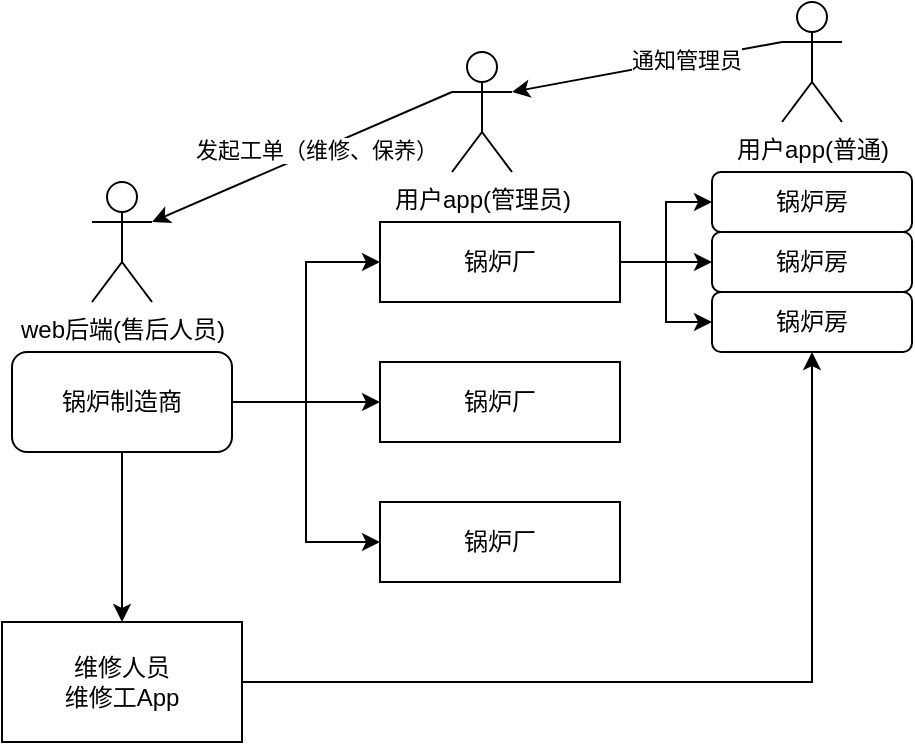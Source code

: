 <mxfile version="20.0.1" type="github">
  <diagram id="WIHPiszLG8iV_X2mQuwP" name="第 1 页">
    <mxGraphModel dx="981" dy="520" grid="1" gridSize="10" guides="1" tooltips="1" connect="1" arrows="1" fold="1" page="1" pageScale="1" pageWidth="827" pageHeight="1169" math="0" shadow="0">
      <root>
        <mxCell id="0" />
        <mxCell id="1" parent="0" />
        <mxCell id="Ccnrd4djMC1JIP3kmDoM-17" style="edgeStyle=orthogonalEdgeStyle;rounded=0;orthogonalLoop=1;jettySize=auto;html=1;entryX=0;entryY=0.5;entryDx=0;entryDy=0;" edge="1" parent="1" source="Ccnrd4djMC1JIP3kmDoM-1" target="Ccnrd4djMC1JIP3kmDoM-2">
          <mxGeometry relative="1" as="geometry" />
        </mxCell>
        <mxCell id="Ccnrd4djMC1JIP3kmDoM-18" style="edgeStyle=orthogonalEdgeStyle;rounded=0;orthogonalLoop=1;jettySize=auto;html=1;entryX=0;entryY=0.5;entryDx=0;entryDy=0;" edge="1" parent="1" source="Ccnrd4djMC1JIP3kmDoM-1" target="Ccnrd4djMC1JIP3kmDoM-3">
          <mxGeometry relative="1" as="geometry" />
        </mxCell>
        <mxCell id="Ccnrd4djMC1JIP3kmDoM-19" style="edgeStyle=orthogonalEdgeStyle;rounded=0;orthogonalLoop=1;jettySize=auto;html=1;entryX=0;entryY=0.5;entryDx=0;entryDy=0;" edge="1" parent="1" source="Ccnrd4djMC1JIP3kmDoM-1" target="Ccnrd4djMC1JIP3kmDoM-4">
          <mxGeometry relative="1" as="geometry" />
        </mxCell>
        <mxCell id="Ccnrd4djMC1JIP3kmDoM-29" style="edgeStyle=orthogonalEdgeStyle;rounded=0;orthogonalLoop=1;jettySize=auto;html=1;entryX=0.5;entryY=0;entryDx=0;entryDy=0;" edge="1" parent="1" source="Ccnrd4djMC1JIP3kmDoM-1" target="Ccnrd4djMC1JIP3kmDoM-28">
          <mxGeometry relative="1" as="geometry" />
        </mxCell>
        <mxCell id="Ccnrd4djMC1JIP3kmDoM-1" value="锅炉制造商" style="rounded=1;whiteSpace=wrap;html=1;" vertex="1" parent="1">
          <mxGeometry x="110" y="335" width="110" height="50" as="geometry" />
        </mxCell>
        <mxCell id="Ccnrd4djMC1JIP3kmDoM-14" style="edgeStyle=orthogonalEdgeStyle;rounded=0;orthogonalLoop=1;jettySize=auto;html=1;entryX=0;entryY=0.5;entryDx=0;entryDy=0;" edge="1" parent="1" source="Ccnrd4djMC1JIP3kmDoM-2" target="Ccnrd4djMC1JIP3kmDoM-11">
          <mxGeometry relative="1" as="geometry" />
        </mxCell>
        <mxCell id="Ccnrd4djMC1JIP3kmDoM-15" style="edgeStyle=orthogonalEdgeStyle;rounded=0;orthogonalLoop=1;jettySize=auto;html=1;entryX=0;entryY=0.5;entryDx=0;entryDy=0;" edge="1" parent="1" source="Ccnrd4djMC1JIP3kmDoM-2" target="Ccnrd4djMC1JIP3kmDoM-12">
          <mxGeometry relative="1" as="geometry" />
        </mxCell>
        <mxCell id="Ccnrd4djMC1JIP3kmDoM-16" style="edgeStyle=orthogonalEdgeStyle;rounded=0;orthogonalLoop=1;jettySize=auto;html=1;entryX=0;entryY=0.5;entryDx=0;entryDy=0;" edge="1" parent="1" source="Ccnrd4djMC1JIP3kmDoM-2" target="Ccnrd4djMC1JIP3kmDoM-13">
          <mxGeometry relative="1" as="geometry" />
        </mxCell>
        <mxCell id="Ccnrd4djMC1JIP3kmDoM-2" value="锅炉厂" style="rounded=0;whiteSpace=wrap;html=1;" vertex="1" parent="1">
          <mxGeometry x="294" y="270" width="120" height="40" as="geometry" />
        </mxCell>
        <mxCell id="Ccnrd4djMC1JIP3kmDoM-3" value="锅炉厂" style="rounded=0;whiteSpace=wrap;html=1;" vertex="1" parent="1">
          <mxGeometry x="294" y="340" width="120" height="40" as="geometry" />
        </mxCell>
        <mxCell id="Ccnrd4djMC1JIP3kmDoM-4" value="锅炉厂" style="rounded=0;whiteSpace=wrap;html=1;" vertex="1" parent="1">
          <mxGeometry x="294" y="410" width="120" height="40" as="geometry" />
        </mxCell>
        <mxCell id="Ccnrd4djMC1JIP3kmDoM-11" value="锅炉房" style="rounded=1;whiteSpace=wrap;html=1;" vertex="1" parent="1">
          <mxGeometry x="460" y="245" width="100" height="30" as="geometry" />
        </mxCell>
        <mxCell id="Ccnrd4djMC1JIP3kmDoM-12" value="锅炉房" style="rounded=1;whiteSpace=wrap;html=1;" vertex="1" parent="1">
          <mxGeometry x="460" y="275" width="100" height="30" as="geometry" />
        </mxCell>
        <mxCell id="Ccnrd4djMC1JIP3kmDoM-13" value="锅炉房" style="rounded=1;whiteSpace=wrap;html=1;" vertex="1" parent="1">
          <mxGeometry x="460" y="305" width="100" height="30" as="geometry" />
        </mxCell>
        <mxCell id="Ccnrd4djMC1JIP3kmDoM-21" value="用户app(普通)" style="shape=umlActor;verticalLabelPosition=bottom;verticalAlign=top;html=1;outlineConnect=0;" vertex="1" parent="1">
          <mxGeometry x="495" y="160" width="30" height="60" as="geometry" />
        </mxCell>
        <mxCell id="Ccnrd4djMC1JIP3kmDoM-23" value="用户app(管理员)" style="shape=umlActor;verticalLabelPosition=bottom;verticalAlign=top;html=1;outlineConnect=0;" vertex="1" parent="1">
          <mxGeometry x="330" y="185" width="30" height="60" as="geometry" />
        </mxCell>
        <mxCell id="Ccnrd4djMC1JIP3kmDoM-24" value="web后端(售后人员)" style="shape=umlActor;verticalLabelPosition=bottom;verticalAlign=top;html=1;outlineConnect=0;" vertex="1" parent="1">
          <mxGeometry x="150" y="250" width="30" height="60" as="geometry" />
        </mxCell>
        <mxCell id="Ccnrd4djMC1JIP3kmDoM-26" value="" style="endArrow=classic;html=1;rounded=0;exitX=0;exitY=0.333;exitDx=0;exitDy=0;exitPerimeter=0;entryX=1;entryY=0.333;entryDx=0;entryDy=0;entryPerimeter=0;" edge="1" parent="1" source="Ccnrd4djMC1JIP3kmDoM-21" target="Ccnrd4djMC1JIP3kmDoM-23">
          <mxGeometry width="50" height="50" relative="1" as="geometry">
            <mxPoint x="370" y="430" as="sourcePoint" />
            <mxPoint x="420" y="380" as="targetPoint" />
          </mxGeometry>
        </mxCell>
        <mxCell id="Ccnrd4djMC1JIP3kmDoM-31" value="通知管理员" style="edgeLabel;html=1;align=center;verticalAlign=middle;resizable=0;points=[];" vertex="1" connectable="0" parent="Ccnrd4djMC1JIP3kmDoM-26">
          <mxGeometry x="-0.283" relative="1" as="geometry">
            <mxPoint as="offset" />
          </mxGeometry>
        </mxCell>
        <mxCell id="Ccnrd4djMC1JIP3kmDoM-27" value="" style="endArrow=classic;html=1;rounded=0;exitX=0;exitY=0.333;exitDx=0;exitDy=0;exitPerimeter=0;entryX=1;entryY=0.333;entryDx=0;entryDy=0;entryPerimeter=0;" edge="1" parent="1" source="Ccnrd4djMC1JIP3kmDoM-23" target="Ccnrd4djMC1JIP3kmDoM-24">
          <mxGeometry width="50" height="50" relative="1" as="geometry">
            <mxPoint x="370" y="430" as="sourcePoint" />
            <mxPoint x="420" y="380" as="targetPoint" />
          </mxGeometry>
        </mxCell>
        <mxCell id="Ccnrd4djMC1JIP3kmDoM-32" value="发起工单（维修、保养）" style="edgeLabel;html=1;align=center;verticalAlign=middle;resizable=0;points=[];" vertex="1" connectable="0" parent="Ccnrd4djMC1JIP3kmDoM-27">
          <mxGeometry x="-0.097" y="-1" relative="1" as="geometry">
            <mxPoint as="offset" />
          </mxGeometry>
        </mxCell>
        <mxCell id="Ccnrd4djMC1JIP3kmDoM-30" style="edgeStyle=orthogonalEdgeStyle;rounded=0;orthogonalLoop=1;jettySize=auto;html=1;entryX=0.5;entryY=1;entryDx=0;entryDy=0;" edge="1" parent="1" source="Ccnrd4djMC1JIP3kmDoM-28" target="Ccnrd4djMC1JIP3kmDoM-13">
          <mxGeometry relative="1" as="geometry" />
        </mxCell>
        <mxCell id="Ccnrd4djMC1JIP3kmDoM-28" value="维修人员&lt;br&gt;维修工App" style="rounded=0;whiteSpace=wrap;html=1;" vertex="1" parent="1">
          <mxGeometry x="105" y="470" width="120" height="60" as="geometry" />
        </mxCell>
      </root>
    </mxGraphModel>
  </diagram>
</mxfile>
